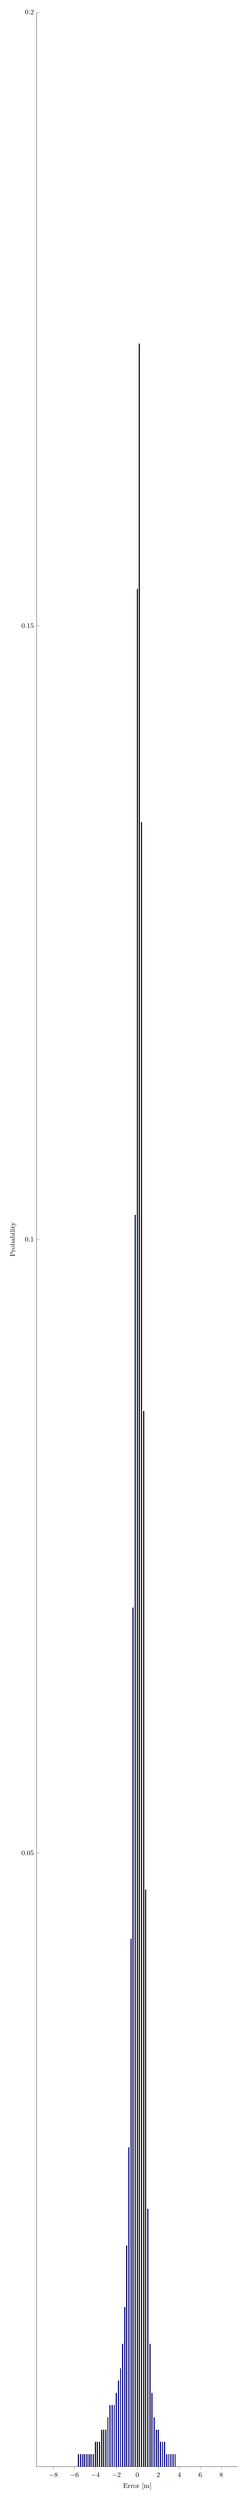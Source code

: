 \begin{tikzpicture}[font=\small]%,trim axis left, trim axis right]
    \begin{axis}[
      %width=.40\textwidth,
      width=.9\linewidth,
	  height=.2\textheight,
      scaled ticks = false,
      tick label style={/pgf/number format/fixed},
      ybar,
      bar width=1pt,
      xlabel={Error [m]},
      xtick={ -8,-6,-4,-2,0,2,4,6,8},
      ylabel={Probability},
      ymin=0,
      ymax=0.2,
      ytick={ 0.05, 0.1, 0.15, 0.2},
      ylabel near ticks,
      %ytick=\empty,
      %xtick=data,
      label style={font=\small},
	  tick label style={font=\small},
      axis background/.style={fill=white},
      axis x line*=bottom,
      axis y line*=left
      %enlarge x limits=0.2,
      %symbolic x coords={excellent,good,average,bad,awful},
      %xticklabel style={anchor=base,yshift=-\baselineskip},
      %nodes near coords={\pgfmathprintnumber\pgfplotspointmeta\%}
    ]
      \addplot[fill=blue] coordinates {
         (-8.0   , 0.0   )
 (  -7.8 ,   0.0 )
 (  -7.6 ,   0.0 )
 (  -7.4 ,   0.0 )
 (  -7.2 ,   0.0 )
 (  -7.0 ,   0.0 )
 (  -6.8 ,   0.0 )
 (  -6.6 ,   0.0 )
 (  -6.4 ,   0.0 )
 (  -6.2 ,   0.0 )
 (  -6.0 ,   0.0 )
 (  -5.8 ,   0.0 )
 (  -5.6 ,   0.001 )
 (  -5.4 ,   0.001 )
 (  -5.2 ,   0.001 )
 (  -5.0 ,   0.001 )
 (  -4.8 ,   0.001 )
 (  -4.6 ,   0.001 )
 (  -4.4 ,   0.001 )
 (  -4.2 ,   0.001 )
 (  -4.0 ,   0.002 )
 (  -3.8 ,   0.002 )
 (  -3.6 ,   0.002 )
 (  -3.4 ,   0.003 )
 (  -3.2 ,   0.003 )
 (  -3.0 ,   0.003 )
 (  -2.8 ,   0.004 )
 (  -2.6 ,   0.005 )
 (  -2.4 ,   0.005 )
 (  -2.2 ,   0.005 )
 (  -2.0 ,   0.006 )
 (  -1.8 ,   0.007 )
 (  -1.6 ,   0.008 )
 (  -1.4 ,   0.01 )
 (  -1.2 ,   0.013 )
 (  -1.0 ,   0.018 )
 (  -0.8 ,   0.026 )
 (  -0.6 ,   0.043 )
 (  -0.4 ,   0.07 )
 (  -0.2 ,   0.102 )
 (        0 ,   0.153 )
 (   0.2 ,   0.173 )
 (   0.4 ,   0.134 )
 (   0.6 ,   0.086 )
 (   0.8 ,   0.047 )
 (   1.0 ,   0.021 )
 (   1.2 ,   0.01 )
 (   1.4 ,   0.006 )
 (   1.6 ,   0.004 )
 (   1.8 ,   0.003 )
 (   2.0 ,   0.003 )
 (   2.2 ,   0.002 )
 (   2.4 ,   0.002 )
 (   2.6 ,   0.002 )
 (   2.8 ,   0.001 )
 (   3.0 ,   0.001 )
 (   3.2 ,   0.001 )
 (   3.4 ,   0.001 )
 (   3.6 ,   0.001 )
 (   3.8 ,   0.0 )
 (   4.0 ,   0.0 )
 (   4.2 ,   0.0 )
 (   4.4 ,   0.0 )
 (   4.6 ,   0.0 )
 (   4.8 ,   0.0 )
 (   5.0 ,   0.0 )
 (   5.2 ,   0.0 )
 (   5.4 ,   0.0 )
 (   5.6 ,   0.0 )
 (   5.8 ,   0.0 )
 (   6.0 ,   0.0 )
 (   6.2 ,   0.0 )
 (   6.4 ,   0.0 )
 (   6.6 ,   0.0 )
 (   6.8 ,   0.0 )
 (   7.0 ,   0.0 )
 (   7.2 ,   0.0 )
 (   7.4 ,   0.0 )
 (   7.6 ,   0.0 )
 (   7.8 ,   0.0 )
 (   8.0 ,        0 )
};
\end{axis}
\end{tikzpicture}
